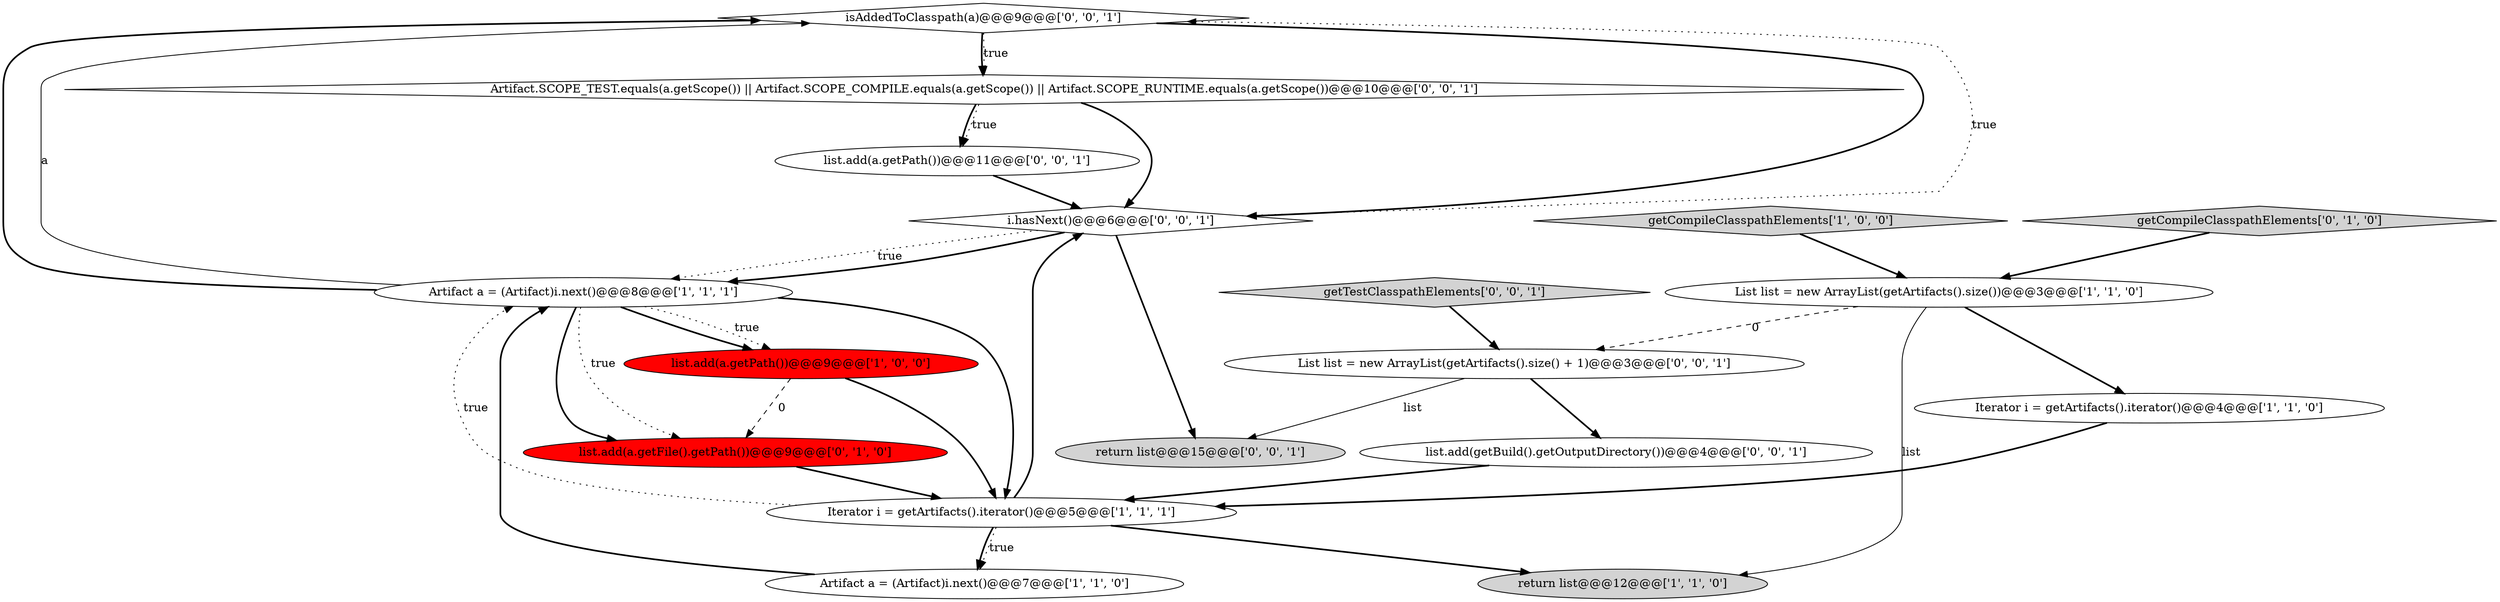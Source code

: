 digraph {
17 [style = filled, label = "isAddedToClasspath(a)@@@9@@@['0', '0', '1']", fillcolor = white, shape = diamond image = "AAA0AAABBB3BBB"];
3 [style = filled, label = "Iterator i = getArtifacts().iterator()@@@5@@@['1', '1', '1']", fillcolor = white, shape = ellipse image = "AAA0AAABBB1BBB"];
1 [style = filled, label = "list.add(a.getPath())@@@9@@@['1', '0', '0']", fillcolor = red, shape = ellipse image = "AAA1AAABBB1BBB"];
13 [style = filled, label = "getTestClasspathElements['0', '0', '1']", fillcolor = lightgray, shape = diamond image = "AAA0AAABBB3BBB"];
16 [style = filled, label = "list.add(getBuild().getOutputDirectory())@@@4@@@['0', '0', '1']", fillcolor = white, shape = ellipse image = "AAA0AAABBB3BBB"];
5 [style = filled, label = "Artifact a = (Artifact)i.next()@@@8@@@['1', '1', '1']", fillcolor = white, shape = ellipse image = "AAA0AAABBB1BBB"];
12 [style = filled, label = "return list@@@15@@@['0', '0', '1']", fillcolor = lightgray, shape = ellipse image = "AAA0AAABBB3BBB"];
14 [style = filled, label = "List list = new ArrayList(getArtifacts().size() + 1)@@@3@@@['0', '0', '1']", fillcolor = white, shape = ellipse image = "AAA0AAABBB3BBB"];
4 [style = filled, label = "getCompileClasspathElements['1', '0', '0']", fillcolor = lightgray, shape = diamond image = "AAA0AAABBB1BBB"];
8 [style = filled, label = "getCompileClasspathElements['0', '1', '0']", fillcolor = lightgray, shape = diamond image = "AAA0AAABBB2BBB"];
0 [style = filled, label = "Artifact a = (Artifact)i.next()@@@7@@@['1', '1', '0']", fillcolor = white, shape = ellipse image = "AAA0AAABBB1BBB"];
2 [style = filled, label = "Iterator i = getArtifacts().iterator()@@@4@@@['1', '1', '0']", fillcolor = white, shape = ellipse image = "AAA0AAABBB1BBB"];
7 [style = filled, label = "List list = new ArrayList(getArtifacts().size())@@@3@@@['1', '1', '0']", fillcolor = white, shape = ellipse image = "AAA0AAABBB1BBB"];
11 [style = filled, label = "list.add(a.getPath())@@@11@@@['0', '0', '1']", fillcolor = white, shape = ellipse image = "AAA0AAABBB3BBB"];
10 [style = filled, label = "Artifact.SCOPE_TEST.equals(a.getScope()) || Artifact.SCOPE_COMPILE.equals(a.getScope()) || Artifact.SCOPE_RUNTIME.equals(a.getScope())@@@10@@@['0', '0', '1']", fillcolor = white, shape = diamond image = "AAA0AAABBB3BBB"];
9 [style = filled, label = "list.add(a.getFile().getPath())@@@9@@@['0', '1', '0']", fillcolor = red, shape = ellipse image = "AAA1AAABBB2BBB"];
6 [style = filled, label = "return list@@@12@@@['1', '1', '0']", fillcolor = lightgray, shape = ellipse image = "AAA0AAABBB1BBB"];
15 [style = filled, label = "i.hasNext()@@@6@@@['0', '0', '1']", fillcolor = white, shape = diamond image = "AAA0AAABBB3BBB"];
5->3 [style = bold, label=""];
14->16 [style = bold, label=""];
16->3 [style = bold, label=""];
17->10 [style = bold, label=""];
15->5 [style = dotted, label="true"];
10->15 [style = bold, label=""];
5->9 [style = bold, label=""];
7->14 [style = dashed, label="0"];
2->3 [style = bold, label=""];
5->1 [style = dotted, label="true"];
7->6 [style = solid, label="list"];
1->3 [style = bold, label=""];
3->6 [style = bold, label=""];
1->9 [style = dashed, label="0"];
3->15 [style = bold, label=""];
5->17 [style = bold, label=""];
5->17 [style = solid, label="a"];
4->7 [style = bold, label=""];
15->5 [style = bold, label=""];
8->7 [style = bold, label=""];
3->0 [style = bold, label=""];
11->15 [style = bold, label=""];
15->17 [style = dotted, label="true"];
5->1 [style = bold, label=""];
17->10 [style = dotted, label="true"];
3->5 [style = dotted, label="true"];
14->12 [style = solid, label="list"];
10->11 [style = dotted, label="true"];
7->2 [style = bold, label=""];
17->15 [style = bold, label=""];
3->0 [style = dotted, label="true"];
9->3 [style = bold, label=""];
5->9 [style = dotted, label="true"];
15->12 [style = bold, label=""];
13->14 [style = bold, label=""];
0->5 [style = bold, label=""];
10->11 [style = bold, label=""];
}
